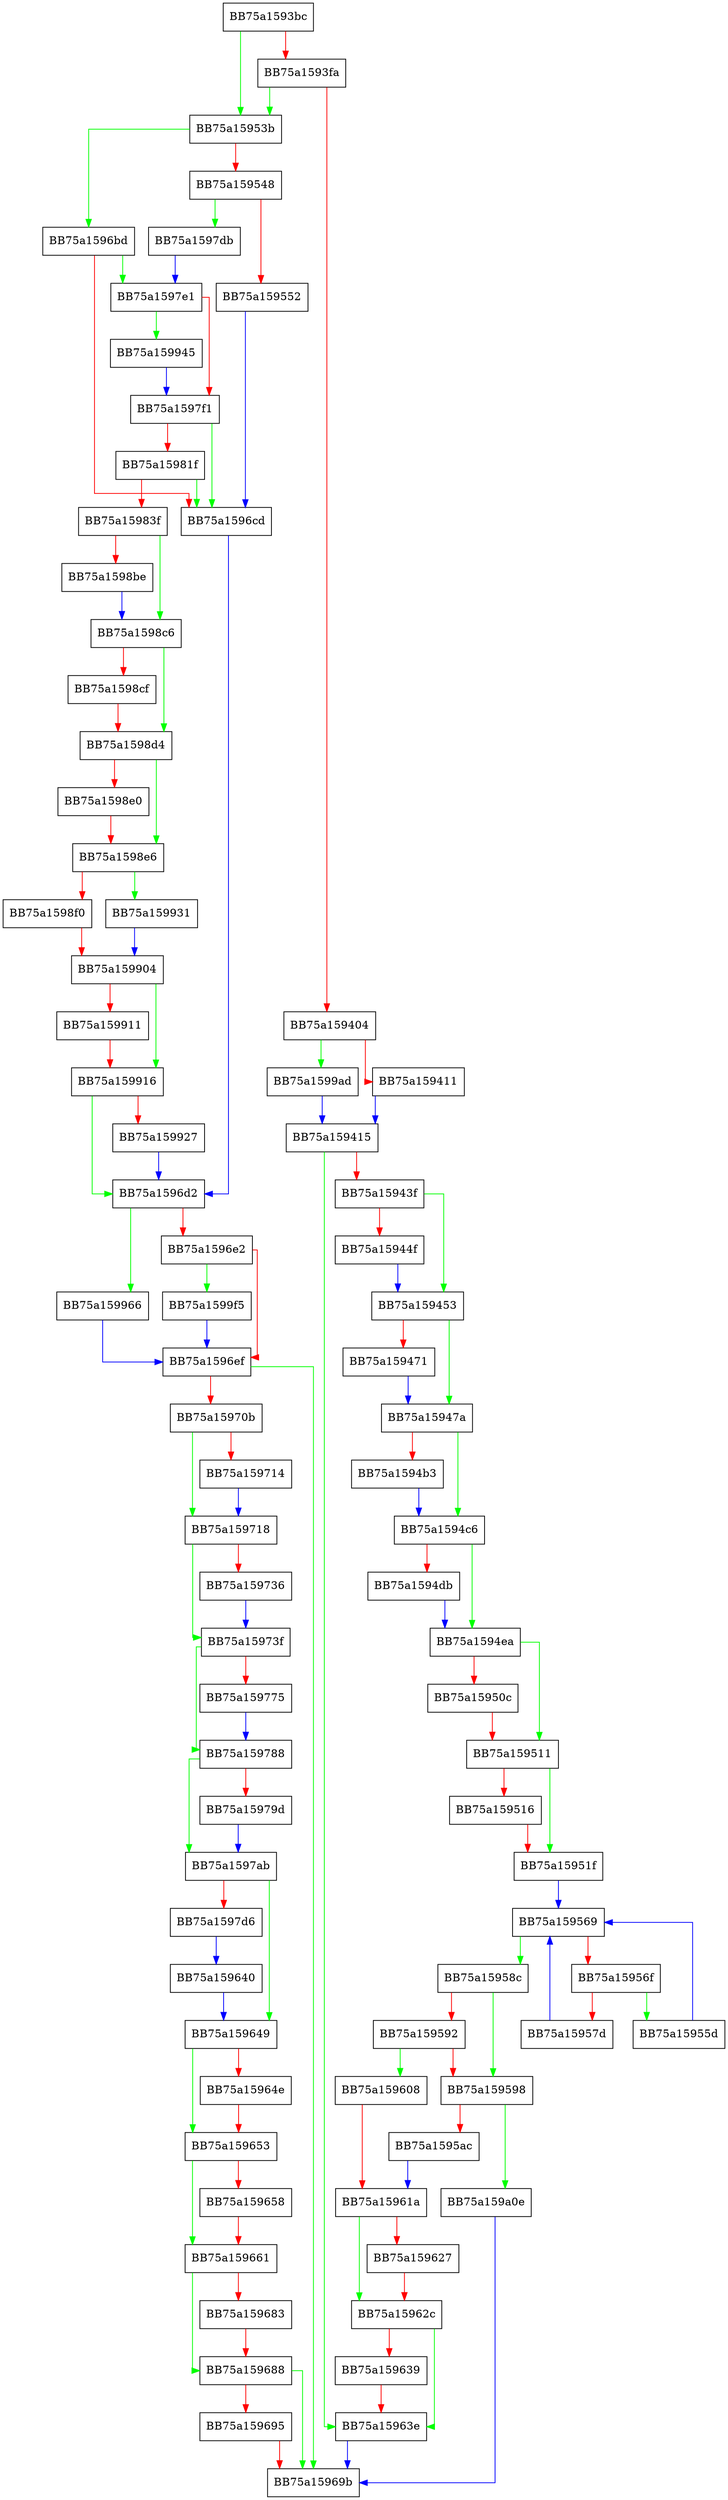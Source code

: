digraph LogAttribute {
  node [shape="box"];
  graph [splines=ortho];
  BB75a1593bc -> BB75a15953b [color="green"];
  BB75a1593bc -> BB75a1593fa [color="red"];
  BB75a1593fa -> BB75a15953b [color="green"];
  BB75a1593fa -> BB75a159404 [color="red"];
  BB75a159404 -> BB75a1599ad [color="green"];
  BB75a159404 -> BB75a159411 [color="red"];
  BB75a159411 -> BB75a159415 [color="blue"];
  BB75a159415 -> BB75a15963e [color="green"];
  BB75a159415 -> BB75a15943f [color="red"];
  BB75a15943f -> BB75a159453 [color="green"];
  BB75a15943f -> BB75a15944f [color="red"];
  BB75a15944f -> BB75a159453 [color="blue"];
  BB75a159453 -> BB75a15947a [color="green"];
  BB75a159453 -> BB75a159471 [color="red"];
  BB75a159471 -> BB75a15947a [color="blue"];
  BB75a15947a -> BB75a1594c6 [color="green"];
  BB75a15947a -> BB75a1594b3 [color="red"];
  BB75a1594b3 -> BB75a1594c6 [color="blue"];
  BB75a1594c6 -> BB75a1594ea [color="green"];
  BB75a1594c6 -> BB75a1594db [color="red"];
  BB75a1594db -> BB75a1594ea [color="blue"];
  BB75a1594ea -> BB75a159511 [color="green"];
  BB75a1594ea -> BB75a15950c [color="red"];
  BB75a15950c -> BB75a159511 [color="red"];
  BB75a159511 -> BB75a15951f [color="green"];
  BB75a159511 -> BB75a159516 [color="red"];
  BB75a159516 -> BB75a15951f [color="red"];
  BB75a15951f -> BB75a159569 [color="blue"];
  BB75a15953b -> BB75a1596bd [color="green"];
  BB75a15953b -> BB75a159548 [color="red"];
  BB75a159548 -> BB75a1597db [color="green"];
  BB75a159548 -> BB75a159552 [color="red"];
  BB75a159552 -> BB75a1596cd [color="blue"];
  BB75a15955d -> BB75a159569 [color="blue"];
  BB75a159569 -> BB75a15958c [color="green"];
  BB75a159569 -> BB75a15956f [color="red"];
  BB75a15956f -> BB75a15955d [color="green"];
  BB75a15956f -> BB75a15957d [color="red"];
  BB75a15957d -> BB75a159569 [color="blue"];
  BB75a15958c -> BB75a159598 [color="green"];
  BB75a15958c -> BB75a159592 [color="red"];
  BB75a159592 -> BB75a159608 [color="green"];
  BB75a159592 -> BB75a159598 [color="red"];
  BB75a159598 -> BB75a159a0e [color="green"];
  BB75a159598 -> BB75a1595ac [color="red"];
  BB75a1595ac -> BB75a15961a [color="blue"];
  BB75a159608 -> BB75a15961a [color="red"];
  BB75a15961a -> BB75a15962c [color="green"];
  BB75a15961a -> BB75a159627 [color="red"];
  BB75a159627 -> BB75a15962c [color="red"];
  BB75a15962c -> BB75a15963e [color="green"];
  BB75a15962c -> BB75a159639 [color="red"];
  BB75a159639 -> BB75a15963e [color="red"];
  BB75a15963e -> BB75a15969b [color="blue"];
  BB75a159640 -> BB75a159649 [color="blue"];
  BB75a159649 -> BB75a159653 [color="green"];
  BB75a159649 -> BB75a15964e [color="red"];
  BB75a15964e -> BB75a159653 [color="red"];
  BB75a159653 -> BB75a159661 [color="green"];
  BB75a159653 -> BB75a159658 [color="red"];
  BB75a159658 -> BB75a159661 [color="red"];
  BB75a159661 -> BB75a159688 [color="green"];
  BB75a159661 -> BB75a159683 [color="red"];
  BB75a159683 -> BB75a159688 [color="red"];
  BB75a159688 -> BB75a15969b [color="green"];
  BB75a159688 -> BB75a159695 [color="red"];
  BB75a159695 -> BB75a15969b [color="red"];
  BB75a1596bd -> BB75a1597e1 [color="green"];
  BB75a1596bd -> BB75a1596cd [color="red"];
  BB75a1596cd -> BB75a1596d2 [color="blue"];
  BB75a1596d2 -> BB75a159966 [color="green"];
  BB75a1596d2 -> BB75a1596e2 [color="red"];
  BB75a1596e2 -> BB75a1599f5 [color="green"];
  BB75a1596e2 -> BB75a1596ef [color="red"];
  BB75a1596ef -> BB75a15969b [color="green"];
  BB75a1596ef -> BB75a15970b [color="red"];
  BB75a15970b -> BB75a159718 [color="green"];
  BB75a15970b -> BB75a159714 [color="red"];
  BB75a159714 -> BB75a159718 [color="blue"];
  BB75a159718 -> BB75a15973f [color="green"];
  BB75a159718 -> BB75a159736 [color="red"];
  BB75a159736 -> BB75a15973f [color="blue"];
  BB75a15973f -> BB75a159788 [color="green"];
  BB75a15973f -> BB75a159775 [color="red"];
  BB75a159775 -> BB75a159788 [color="blue"];
  BB75a159788 -> BB75a1597ab [color="green"];
  BB75a159788 -> BB75a15979d [color="red"];
  BB75a15979d -> BB75a1597ab [color="blue"];
  BB75a1597ab -> BB75a159649 [color="green"];
  BB75a1597ab -> BB75a1597d6 [color="red"];
  BB75a1597d6 -> BB75a159640 [color="blue"];
  BB75a1597db -> BB75a1597e1 [color="blue"];
  BB75a1597e1 -> BB75a159945 [color="green"];
  BB75a1597e1 -> BB75a1597f1 [color="red"];
  BB75a1597f1 -> BB75a1596cd [color="green"];
  BB75a1597f1 -> BB75a15981f [color="red"];
  BB75a15981f -> BB75a1596cd [color="green"];
  BB75a15981f -> BB75a15983f [color="red"];
  BB75a15983f -> BB75a1598c6 [color="green"];
  BB75a15983f -> BB75a1598be [color="red"];
  BB75a1598be -> BB75a1598c6 [color="blue"];
  BB75a1598c6 -> BB75a1598d4 [color="green"];
  BB75a1598c6 -> BB75a1598cf [color="red"];
  BB75a1598cf -> BB75a1598d4 [color="red"];
  BB75a1598d4 -> BB75a1598e6 [color="green"];
  BB75a1598d4 -> BB75a1598e0 [color="red"];
  BB75a1598e0 -> BB75a1598e6 [color="red"];
  BB75a1598e6 -> BB75a159931 [color="green"];
  BB75a1598e6 -> BB75a1598f0 [color="red"];
  BB75a1598f0 -> BB75a159904 [color="red"];
  BB75a159904 -> BB75a159916 [color="green"];
  BB75a159904 -> BB75a159911 [color="red"];
  BB75a159911 -> BB75a159916 [color="red"];
  BB75a159916 -> BB75a1596d2 [color="green"];
  BB75a159916 -> BB75a159927 [color="red"];
  BB75a159927 -> BB75a1596d2 [color="blue"];
  BB75a159931 -> BB75a159904 [color="blue"];
  BB75a159945 -> BB75a1597f1 [color="blue"];
  BB75a159966 -> BB75a1596ef [color="blue"];
  BB75a1599ad -> BB75a159415 [color="blue"];
  BB75a1599f5 -> BB75a1596ef [color="blue"];
  BB75a159a0e -> BB75a15969b [color="blue"];
}